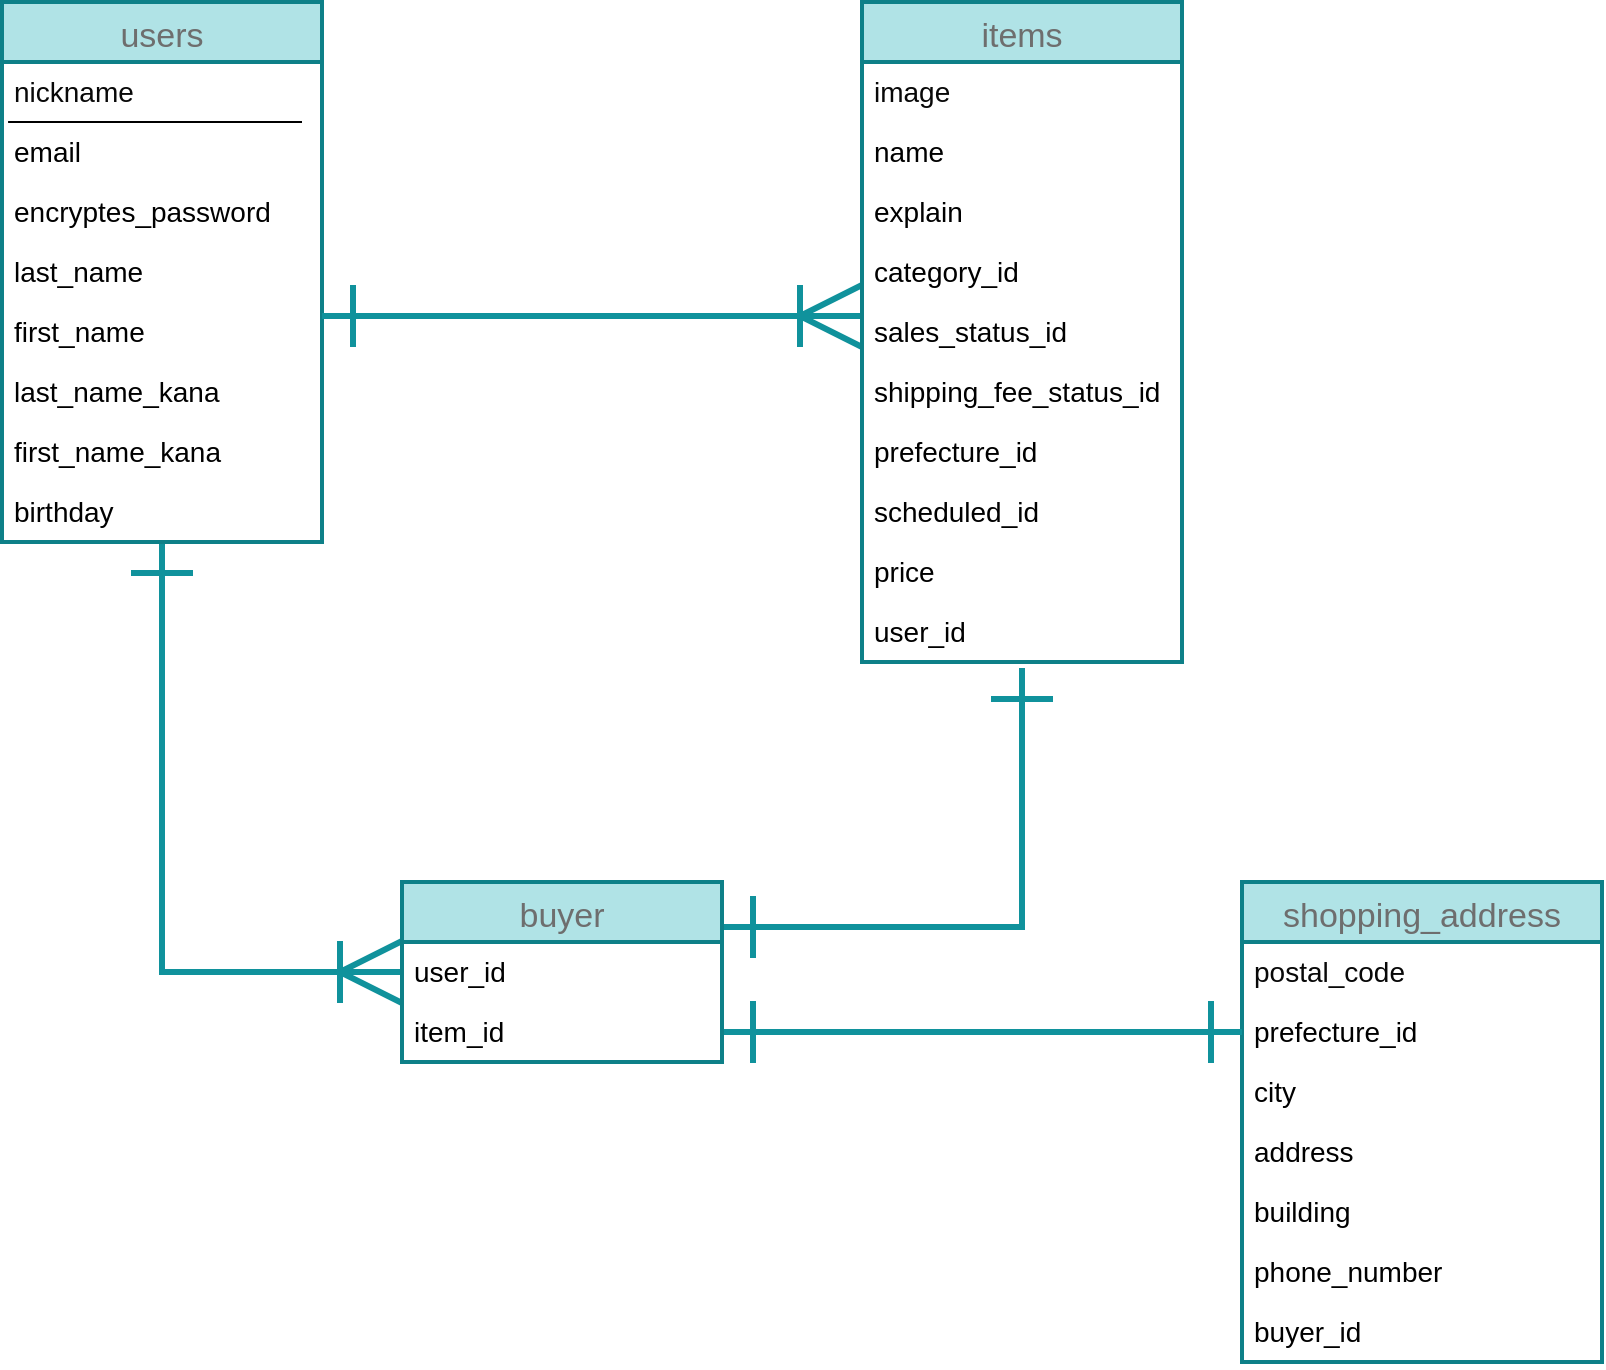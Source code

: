 <mxfile version="13.6.5">
    <diagram id="hnDMa7rL5B8g81dS-eJc" name="ページ1">
        <mxGraphModel dx="1926" dy="1933" grid="1" gridSize="10" guides="1" tooltips="1" connect="1" arrows="1" fold="1" page="1" pageScale="1" pageWidth="827" pageHeight="1169" background="#ffffff" math="0" shadow="0">
            <root>
                <mxCell id="0"/>
                <mxCell id="1" parent="0"/>
                <mxCell id="81" style="edgeStyle=orthogonalEdgeStyle;rounded=0;orthogonalLoop=1;jettySize=auto;html=1;fontColor=#6E6E6E;endArrow=ERoneToMany;endFill=0;strokeWidth=3;targetPerimeterSpacing=0;endSize=27;fillColor=#b0e3e6;strokeColor=#10929C;startArrow=ERone;startFill=0;startSize=27;entryX=0;entryY=0.5;entryDx=0;entryDy=0;" edge="1" parent="1" source="5" target="96">
                    <mxGeometry relative="1" as="geometry">
                        <mxPoint x="-310" y="-290" as="targetPoint"/>
                        <Array as="points">
                            <mxPoint x="-480" y="-395"/>
                        </Array>
                    </mxGeometry>
                </mxCell>
                <mxCell id="5" value="users" style="swimlane;fontStyle=0;childLayout=stackLayout;horizontal=1;startSize=30;horizontalStack=0;resizeParent=1;resizeParentMax=0;resizeLast=0;collapsible=1;marginBottom=0;align=center;fontSize=17;strokeColor=#0e8088;labelBackgroundColor=none;fillColor=#b0e3e6;fontColor=#6E6E6E;strokeWidth=2;" vertex="1" parent="1">
                    <mxGeometry x="-560" y="-880" width="160" height="270" as="geometry">
                        <mxRectangle x="-520" y="-440" width="70" height="26" as="alternateBounds"/>
                    </mxGeometry>
                </mxCell>
                <mxCell id="6" value="nickname" style="text;strokeColor=none;fillColor=none;spacingLeft=4;spacingRight=4;overflow=hidden;rotatable=0;points=[[0,0.5],[1,0.5]];portConstraint=eastwest;fontSize=14;fontColor=#080808;" vertex="1" parent="5">
                    <mxGeometry y="30" width="160" height="30" as="geometry"/>
                </mxCell>
                <mxCell id="70" value="" style="endArrow=none;html=1;rounded=0;fontColor=#6E6E6E;exitX=0.019;exitY=0;exitDx=0;exitDy=0;exitPerimeter=0;" edge="1" parent="5" source="7">
                    <mxGeometry relative="1" as="geometry">
                        <mxPoint x="-10" y="60" as="sourcePoint"/>
                        <mxPoint x="150" y="60" as="targetPoint"/>
                    </mxGeometry>
                </mxCell>
                <mxCell id="7" value="email" style="text;strokeColor=none;fillColor=none;spacingLeft=4;spacingRight=4;overflow=hidden;rotatable=0;points=[[0,0.5],[1,0.5]];portConstraint=eastwest;fontSize=14;fontColor=#000000;" vertex="1" parent="5">
                    <mxGeometry y="60" width="160" height="30" as="geometry"/>
                </mxCell>
                <mxCell id="8" value="encryptes_password" style="text;strokeColor=none;fillColor=none;spacingLeft=4;spacingRight=4;overflow=hidden;rotatable=0;points=[[0,0.5],[1,0.5]];portConstraint=eastwest;fontSize=14;fontColor=#000000;" vertex="1" parent="5">
                    <mxGeometry y="90" width="160" height="30" as="geometry"/>
                </mxCell>
                <mxCell id="51" value="last_name" style="text;strokeColor=none;fillColor=none;spacingLeft=4;spacingRight=4;overflow=hidden;rotatable=0;points=[[0,0.5],[1,0.5]];portConstraint=eastwest;fontSize=14;fontColor=#000000;" vertex="1" parent="5">
                    <mxGeometry y="120" width="160" height="30" as="geometry"/>
                </mxCell>
                <mxCell id="53" value="first_name" style="text;strokeColor=none;fillColor=none;spacingLeft=4;spacingRight=4;overflow=hidden;rotatable=0;points=[[0,0.5],[1,0.5]];portConstraint=eastwest;fontSize=14;fontColor=#000000;" vertex="1" parent="5">
                    <mxGeometry y="150" width="160" height="30" as="geometry"/>
                </mxCell>
                <mxCell id="54" value="last_name_kana" style="text;strokeColor=none;fillColor=none;spacingLeft=4;spacingRight=4;overflow=hidden;rotatable=0;points=[[0,0.5],[1,0.5]];portConstraint=eastwest;fontSize=14;fontColor=#000000;" vertex="1" parent="5">
                    <mxGeometry y="180" width="160" height="30" as="geometry"/>
                </mxCell>
                <mxCell id="57" value="first_name_kana" style="text;strokeColor=none;fillColor=none;spacingLeft=4;spacingRight=4;overflow=hidden;rotatable=0;points=[[0,0.5],[1,0.5]];portConstraint=eastwest;fontSize=14;fontColor=#000000;" vertex="1" parent="5">
                    <mxGeometry y="210" width="160" height="30" as="geometry"/>
                </mxCell>
                <mxCell id="58" value="birthday" style="text;strokeColor=none;fillColor=none;spacingLeft=4;spacingRight=4;overflow=hidden;rotatable=0;points=[[0,0.5],[1,0.5]];portConstraint=eastwest;fontSize=14;fontColor=#000000;" vertex="1" parent="5">
                    <mxGeometry y="240" width="160" height="30" as="geometry"/>
                </mxCell>
                <mxCell id="82" style="edgeStyle=orthogonalEdgeStyle;rounded=0;orthogonalLoop=1;jettySize=auto;html=1;fontColor=#6E6E6E;endArrow=ERone;endFill=0;strokeWidth=3;targetPerimeterSpacing=0;endSize=27;fillColor=#b0e3e6;strokeColor=#10929C;entryX=1;entryY=0.25;entryDx=0;entryDy=0;startArrow=ERone;startFill=0;startSize=27;" edge="1" parent="1" target="72">
                    <mxGeometry relative="1" as="geometry">
                        <mxPoint x="-50" y="-547" as="sourcePoint"/>
                        <mxPoint x="-200" y="-390.01" as="targetPoint"/>
                        <Array as="points">
                            <mxPoint x="-50" y="-417"/>
                        </Array>
                    </mxGeometry>
                </mxCell>
                <mxCell id="83" style="edgeStyle=orthogonalEdgeStyle;rounded=0;orthogonalLoop=1;jettySize=auto;html=1;endArrow=ERoneToMany;endFill=0;endSize=27;targetPerimeterSpacing=0;strokeColor=#10929C;strokeWidth=3;fontSize=14;fontColor=#6E6E6E;startArrow=ERone;startFill=0;startSize=27;" edge="1" parent="1">
                    <mxGeometry relative="1" as="geometry">
                        <mxPoint x="-400" y="-723" as="sourcePoint"/>
                        <mxPoint x="-130" y="-723" as="targetPoint"/>
                        <Array as="points">
                            <mxPoint x="-340" y="-723"/>
                            <mxPoint x="-340" y="-723"/>
                        </Array>
                    </mxGeometry>
                </mxCell>
                <mxCell id="84" value="shopping_address" style="swimlane;fontStyle=0;childLayout=stackLayout;horizontal=1;startSize=30;horizontalStack=0;resizeParent=1;resizeParentMax=0;resizeLast=0;collapsible=1;marginBottom=0;align=center;fontSize=17;strokeColor=#0e8088;labelBackgroundColor=none;fillColor=#b0e3e6;fontColor=#6E6E6E;strokeWidth=2;labelBorderColor=none;" vertex="1" parent="1">
                    <mxGeometry x="60" y="-440" width="180" height="240" as="geometry">
                        <mxRectangle x="-520" y="-440" width="70" height="26" as="alternateBounds"/>
                    </mxGeometry>
                </mxCell>
                <mxCell id="85" value="postal_code" style="text;strokeColor=none;fillColor=none;spacingLeft=4;spacingRight=4;overflow=hidden;rotatable=0;points=[[0,0.5],[1,0.5]];portConstraint=eastwest;fontSize=14;fontColor=#080808;" vertex="1" parent="84">
                    <mxGeometry y="30" width="180" height="30" as="geometry"/>
                </mxCell>
                <mxCell id="86" value="prefecture_id" style="text;strokeColor=none;fillColor=none;spacingLeft=4;spacingRight=4;overflow=hidden;rotatable=0;points=[[0,0.5],[1,0.5]];portConstraint=eastwest;fontSize=14;fontColor=#000000;" vertex="1" parent="84">
                    <mxGeometry y="60" width="180" height="30" as="geometry"/>
                </mxCell>
                <mxCell id="87" value="city" style="text;strokeColor=none;fillColor=none;spacingLeft=4;spacingRight=4;overflow=hidden;rotatable=0;points=[[0,0.5],[1,0.5]];portConstraint=eastwest;fontSize=14;fontColor=#000000;" vertex="1" parent="84">
                    <mxGeometry y="90" width="180" height="30" as="geometry"/>
                </mxCell>
                <mxCell id="88" value="address" style="text;strokeColor=none;fillColor=none;spacingLeft=4;spacingRight=4;overflow=hidden;rotatable=0;points=[[0,0.5],[1,0.5]];portConstraint=eastwest;fontSize=14;fontColor=#000000;" vertex="1" parent="84">
                    <mxGeometry y="120" width="180" height="30" as="geometry"/>
                </mxCell>
                <mxCell id="90" value="building" style="text;strokeColor=none;fillColor=none;spacingLeft=4;spacingRight=4;overflow=hidden;rotatable=0;points=[[0,0.5],[1,0.5]];portConstraint=eastwest;fontSize=14;fontColor=#000000;" vertex="1" parent="84">
                    <mxGeometry y="150" width="180" height="30" as="geometry"/>
                </mxCell>
                <mxCell id="91" value="phone_number" style="text;strokeColor=none;fillColor=none;spacingLeft=4;spacingRight=4;overflow=hidden;rotatable=0;points=[[0,0.5],[1,0.5]];portConstraint=eastwest;fontSize=14;fontColor=#000000;" vertex="1" parent="84">
                    <mxGeometry y="180" width="180" height="30" as="geometry"/>
                </mxCell>
                <mxCell id="99" value="buyer_id" style="text;strokeColor=none;fillColor=none;spacingLeft=4;spacingRight=4;overflow=hidden;rotatable=0;points=[[0,0.5],[1,0.5]];portConstraint=eastwest;fontSize=14;fontColor=#000000;" vertex="1" parent="84">
                    <mxGeometry y="210" width="180" height="30" as="geometry"/>
                </mxCell>
                <mxCell id="93" style="rounded=0;orthogonalLoop=1;jettySize=auto;html=1;entryX=0;entryY=0.5;entryDx=0;entryDy=0;endArrow=ERone;endFill=0;endSize=27;targetPerimeterSpacing=0;strokeColor=#10929C;strokeWidth=3;fontSize=14;fontColor=#6E6E6E;startArrow=ERone;startFill=0;startSize=27;exitX=1;exitY=0.5;exitDx=0;exitDy=0;" edge="1" parent="1" source="97" target="86">
                    <mxGeometry relative="1" as="geometry">
                        <mxPoint x="-270" y="-380" as="sourcePoint"/>
                        <Array as="points"/>
                    </mxGeometry>
                </mxCell>
                <mxCell id="59" value="items" style="swimlane;fontStyle=0;childLayout=stackLayout;horizontal=1;startSize=30;horizontalStack=0;resizeParent=1;resizeParentMax=0;resizeLast=0;collapsible=1;marginBottom=0;align=center;fontSize=17;strokeColor=#0e8088;labelBackgroundColor=none;fillColor=#b0e3e6;fontColor=#6E6E6E;strokeWidth=2;" vertex="1" parent="1">
                    <mxGeometry x="-130" y="-880" width="160" height="330" as="geometry">
                        <mxRectangle x="-520" y="-440" width="70" height="26" as="alternateBounds"/>
                    </mxGeometry>
                </mxCell>
                <mxCell id="60" value="image" style="text;strokeColor=none;fillColor=none;spacingLeft=4;spacingRight=4;overflow=hidden;rotatable=0;points=[[0,0.5],[1,0.5]];portConstraint=eastwest;fontSize=14;fontColor=#080808;" vertex="1" parent="59">
                    <mxGeometry y="30" width="160" height="30" as="geometry"/>
                </mxCell>
                <mxCell id="61" value="name" style="text;strokeColor=none;fillColor=none;spacingLeft=4;spacingRight=4;overflow=hidden;rotatable=0;points=[[0,0.5],[1,0.5]];portConstraint=eastwest;fontSize=14;fontColor=#000000;" vertex="1" parent="59">
                    <mxGeometry y="60" width="160" height="30" as="geometry"/>
                </mxCell>
                <mxCell id="62" value="explain" style="text;strokeColor=none;fillColor=none;spacingLeft=4;spacingRight=4;overflow=hidden;rotatable=0;points=[[0,0.5],[1,0.5]];portConstraint=eastwest;fontSize=14;fontColor=#000000;" vertex="1" parent="59">
                    <mxGeometry y="90" width="160" height="30" as="geometry"/>
                </mxCell>
                <mxCell id="63" value="category_id" style="text;strokeColor=none;fillColor=none;spacingLeft=4;spacingRight=4;overflow=hidden;rotatable=0;points=[[0,0.5],[1,0.5]];portConstraint=eastwest;fontSize=14;fontColor=#000000;" vertex="1" parent="59">
                    <mxGeometry y="120" width="160" height="30" as="geometry"/>
                </mxCell>
                <mxCell id="89" value="sales_status_id" style="text;strokeColor=none;fillColor=none;spacingLeft=4;spacingRight=4;overflow=hidden;rotatable=0;points=[[0,0.5],[1,0.5]];portConstraint=eastwest;fontSize=14;fontColor=#000000;" vertex="1" parent="59">
                    <mxGeometry y="150" width="160" height="30" as="geometry"/>
                </mxCell>
                <mxCell id="64" value="shipping_fee_status_id" style="text;strokeColor=none;fillColor=none;spacingLeft=4;spacingRight=4;overflow=hidden;rotatable=0;points=[[0,0.5],[1,0.5]];portConstraint=eastwest;fontSize=14;fontColor=#000000;" vertex="1" parent="59">
                    <mxGeometry y="180" width="160" height="30" as="geometry"/>
                </mxCell>
                <mxCell id="65" value="prefecture_id" style="text;strokeColor=none;fillColor=none;spacingLeft=4;spacingRight=4;overflow=hidden;rotatable=0;points=[[0,0.5],[1,0.5]];portConstraint=eastwest;fontSize=14;fontColor=#000000;" vertex="1" parent="59">
                    <mxGeometry y="210" width="160" height="30" as="geometry"/>
                </mxCell>
                <mxCell id="66" value="scheduled_id" style="text;strokeColor=none;fillColor=none;spacingLeft=4;spacingRight=4;overflow=hidden;rotatable=0;points=[[0,0.5],[1,0.5]];portConstraint=eastwest;fontSize=14;fontColor=#000000;" vertex="1" parent="59">
                    <mxGeometry y="240" width="160" height="30" as="geometry"/>
                </mxCell>
                <mxCell id="67" value="price" style="text;strokeColor=none;fillColor=none;spacingLeft=4;spacingRight=4;overflow=hidden;rotatable=0;points=[[0,0.5],[1,0.5]];portConstraint=eastwest;fontSize=14;fontColor=#000000;" vertex="1" parent="59">
                    <mxGeometry y="270" width="160" height="30" as="geometry"/>
                </mxCell>
                <mxCell id="100" value="user_id" style="text;strokeColor=none;fillColor=none;spacingLeft=4;spacingRight=4;overflow=hidden;rotatable=0;points=[[0,0.5],[1,0.5]];portConstraint=eastwest;fontSize=14;fontColor=#000000;" vertex="1" parent="59">
                    <mxGeometry y="300" width="160" height="30" as="geometry"/>
                </mxCell>
                <mxCell id="72" value="buyer" style="swimlane;fontStyle=0;childLayout=stackLayout;horizontal=1;startSize=30;horizontalStack=0;resizeParent=1;resizeParentMax=0;resizeLast=0;collapsible=1;marginBottom=0;align=center;fontSize=17;strokeColor=#0e8088;labelBackgroundColor=none;fillColor=#b0e3e6;fontColor=#6E6E6E;strokeWidth=2;labelBorderColor=none;" vertex="1" parent="1">
                    <mxGeometry x="-360" y="-440" width="160" height="90" as="geometry">
                        <mxRectangle x="-520" y="-440" width="70" height="26" as="alternateBounds"/>
                    </mxGeometry>
                </mxCell>
                <mxCell id="96" value="user_id" style="text;strokeColor=none;fillColor=none;spacingLeft=4;spacingRight=4;overflow=hidden;rotatable=0;points=[[0,0.5],[1,0.5]];portConstraint=eastwest;fontSize=14;fontColor=#000000;" vertex="1" parent="72">
                    <mxGeometry y="30" width="160" height="30" as="geometry"/>
                </mxCell>
                <mxCell id="97" value="item_id" style="text;strokeColor=none;fillColor=none;spacingLeft=4;spacingRight=4;overflow=hidden;rotatable=0;points=[[0,0.5],[1,0.5]];portConstraint=eastwest;fontSize=14;fontColor=#000000;" vertex="1" parent="72">
                    <mxGeometry y="60" width="160" height="30" as="geometry"/>
                </mxCell>
            </root>
        </mxGraphModel>
    </diagram>
</mxfile>